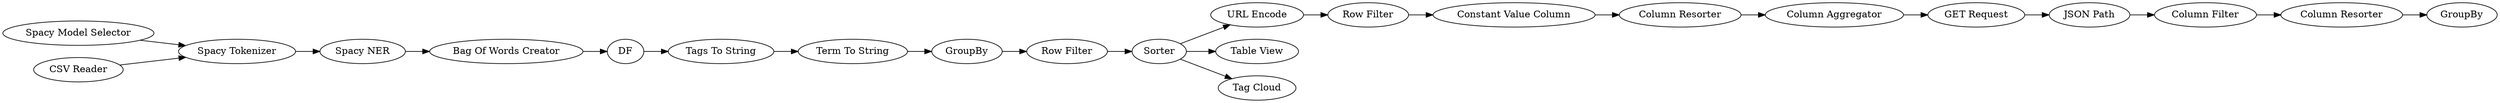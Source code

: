 digraph {
	13 -> 15
	15 -> 14
	7 -> 8
	4 -> 5
	8 -> 9
	208 -> 207
	59 -> 60
	2 -> 3
	61 -> 204
	11 -> 210
	11 -> 12
	14 -> 59
	10 -> 11
	6 -> 7
	60 -> 61
	3 -> 4
	207 -> 209
	204 -> 208
	5 -> 6
	9 -> 10
	11 -> 13
	1 -> 3
	210 [label="Table View"]
	7 [label="Tags To String"]
	9 [label=GroupBy]
	8 [label="Term To String"]
	3 [label="Spacy Tokenizer"]
	209 [label=GroupBy]
	208 [label="Column Filter"]
	6 [label=DF]
	15 [label="Row Filter"]
	204 [label="JSON Path"]
	12 [label="Tag Cloud"]
	10 [label="Row Filter"]
	59 [label="Column Resorter"]
	1 [label="CSV Reader"]
	207 [label="Column Resorter"]
	11 [label=Sorter]
	4 [label="Spacy NER"]
	61 [label="GET Request"]
	14 [label="Constant Value Column"]
	60 [label="Column Aggregator"]
	5 [label="Bag Of Words Creator"]
	13 [label="URL Encode"]
	2 [label="Spacy Model Selector"]
	rankdir=LR
}
